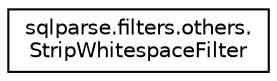 digraph "Graphical Class Hierarchy"
{
 // LATEX_PDF_SIZE
  edge [fontname="Helvetica",fontsize="10",labelfontname="Helvetica",labelfontsize="10"];
  node [fontname="Helvetica",fontsize="10",shape=record];
  rankdir="LR";
  Node0 [label="sqlparse.filters.others.\lStripWhitespaceFilter",height=0.2,width=0.4,color="black", fillcolor="white", style="filled",URL="$classsqlparse_1_1filters_1_1others_1_1_strip_whitespace_filter.html",tooltip=" "];
}
